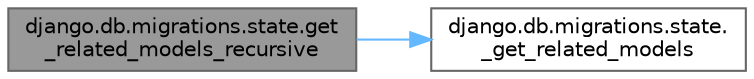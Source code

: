 digraph "django.db.migrations.state.get_related_models_recursive"
{
 // LATEX_PDF_SIZE
  bgcolor="transparent";
  edge [fontname=Helvetica,fontsize=10,labelfontname=Helvetica,labelfontsize=10];
  node [fontname=Helvetica,fontsize=10,shape=box,height=0.2,width=0.4];
  rankdir="LR";
  Node1 [id="Node000001",label="django.db.migrations.state.get\l_related_models_recursive",height=0.2,width=0.4,color="gray40", fillcolor="grey60", style="filled", fontcolor="black",tooltip=" "];
  Node1 -> Node2 [id="edge1_Node000001_Node000002",color="steelblue1",style="solid",tooltip=" "];
  Node2 [id="Node000002",label="django.db.migrations.state.\l_get_related_models",height=0.2,width=0.4,color="grey40", fillcolor="white", style="filled",URL="$namespacedjango_1_1db_1_1migrations_1_1state.html#ad4ec87c24ecf42dc1d92fe5422d79cbd",tooltip=" "];
}
